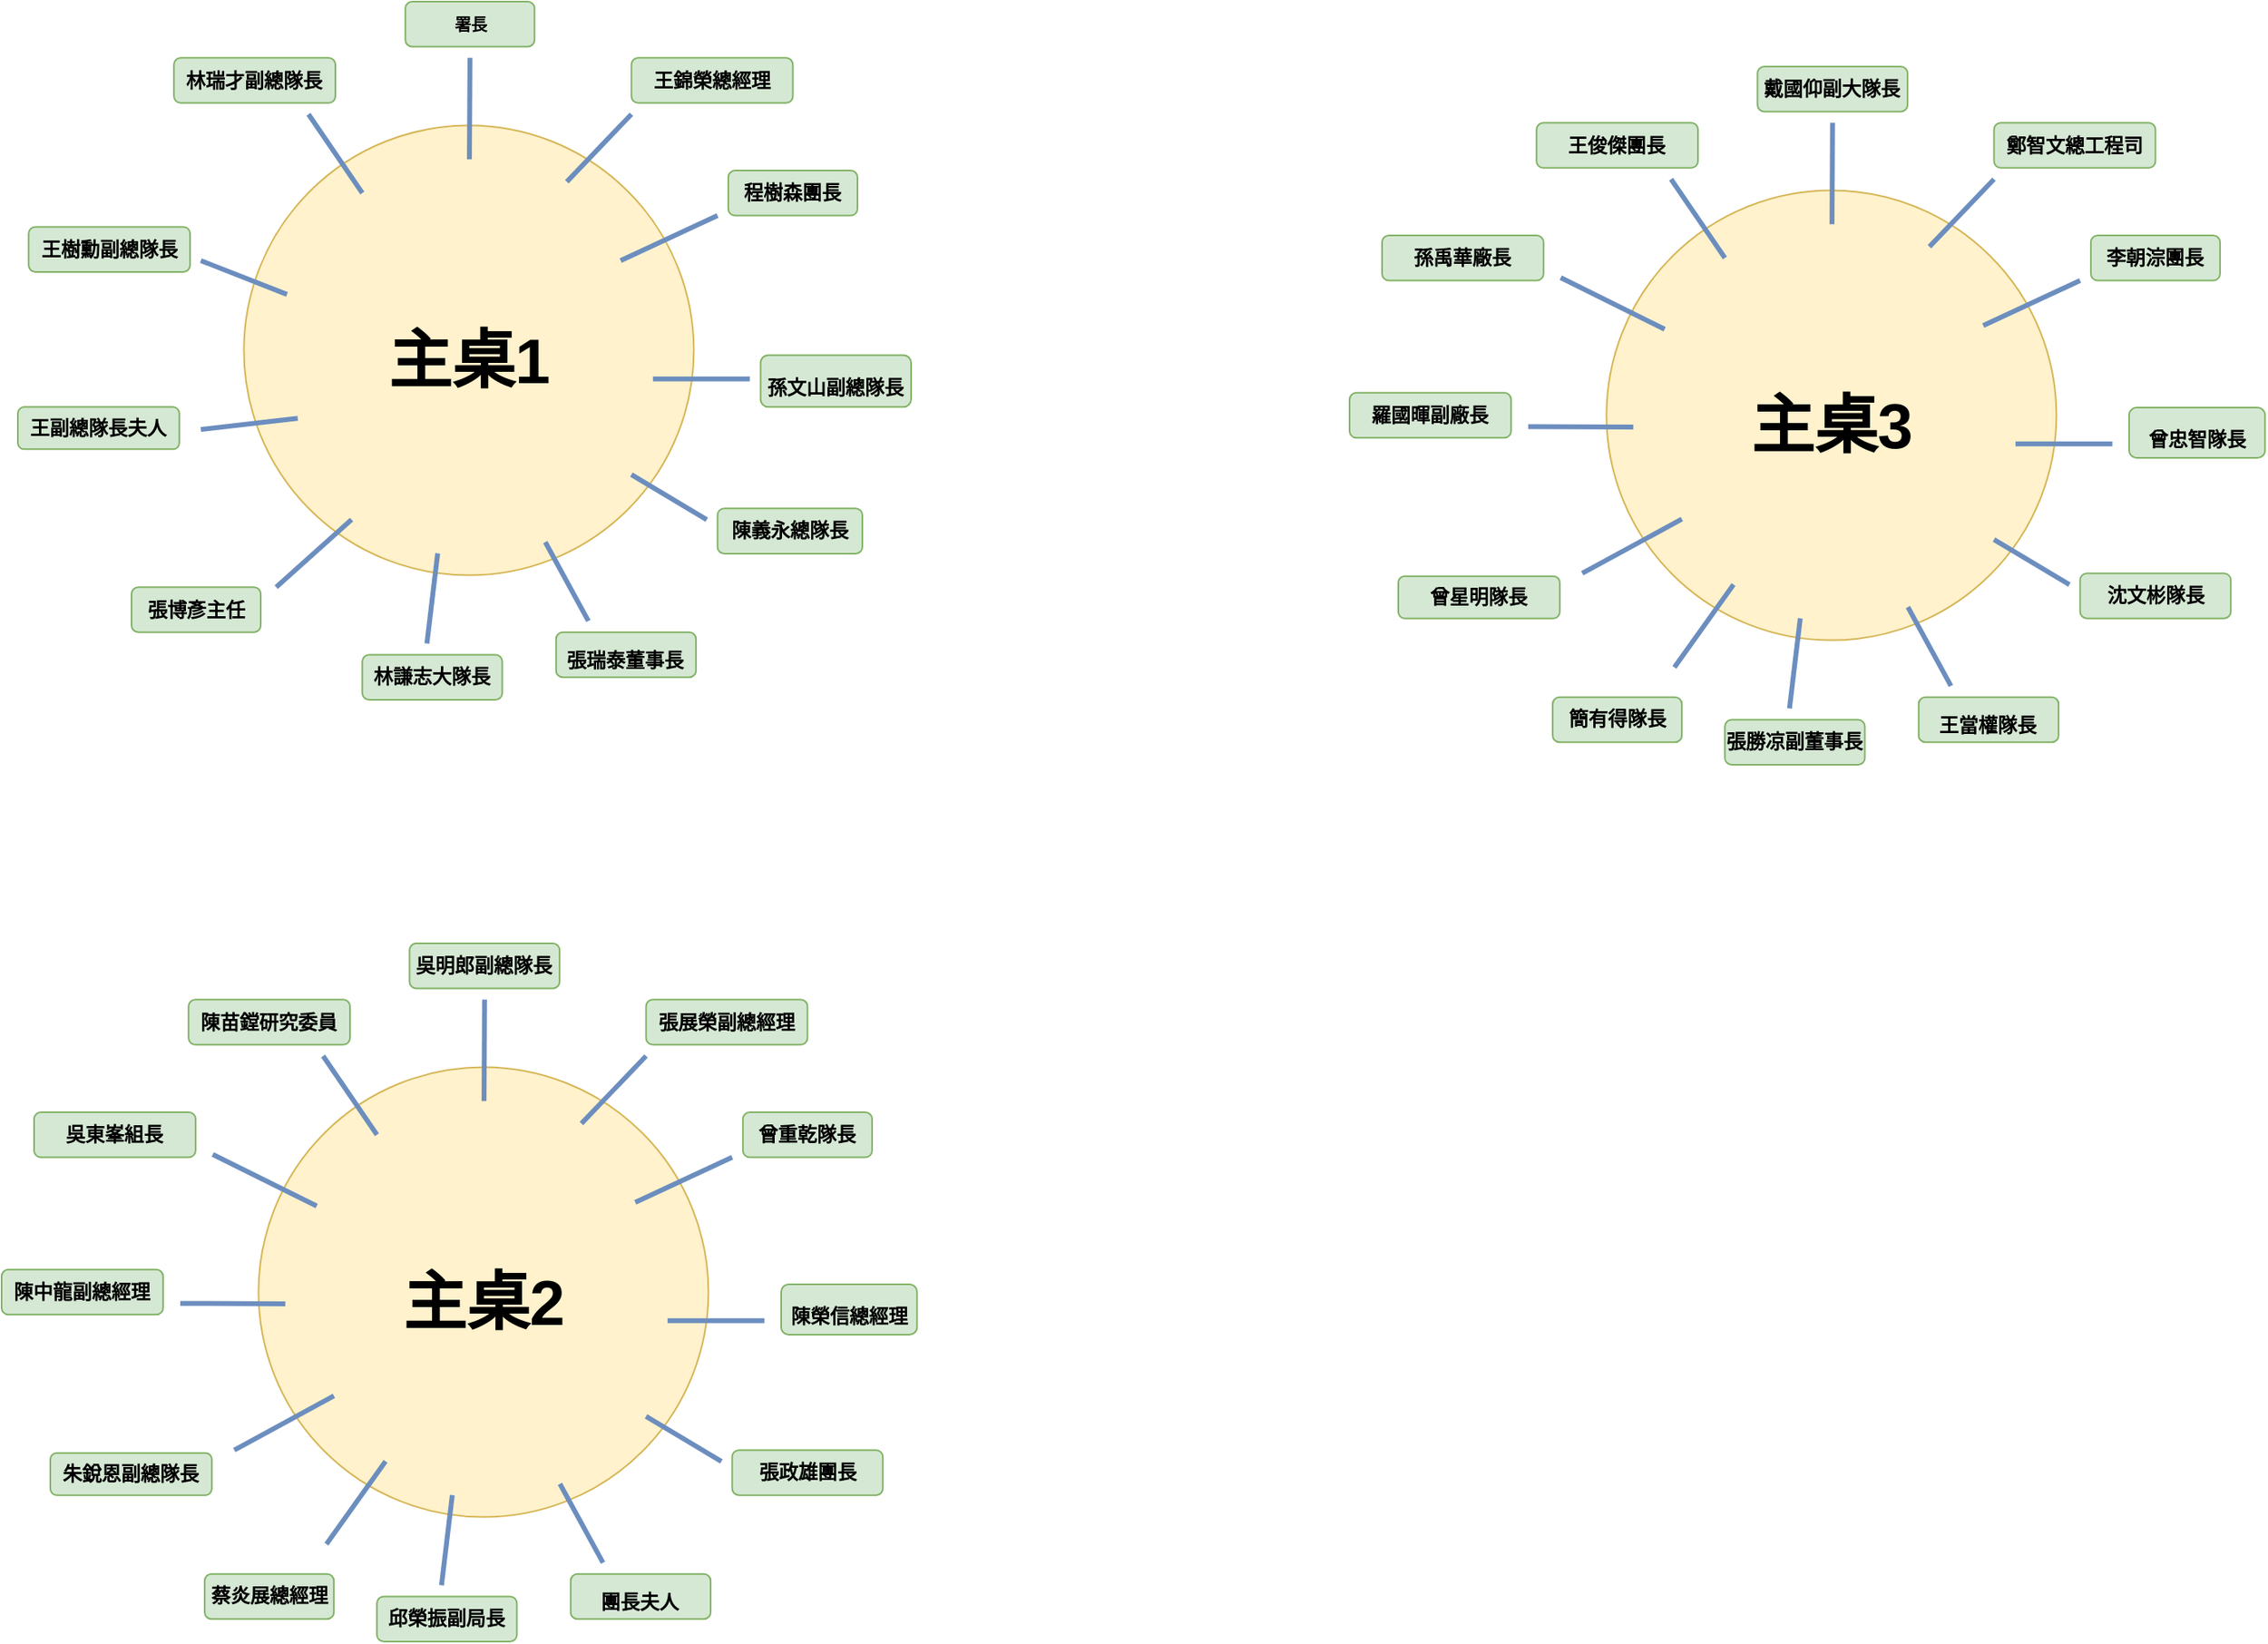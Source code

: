 <mxfile version="22.1.5" type="github">
  <diagram name="第 1 页" id="zIkm_kwkeSsWBi_6jVLn">
    <mxGraphModel dx="840" dy="424" grid="1" gridSize="10" guides="1" tooltips="1" connect="1" arrows="1" fold="1" page="1" pageScale="1" pageWidth="827" pageHeight="1169" math="0" shadow="0">
      <root>
        <mxCell id="0" />
        <mxCell id="1" parent="0" />
        <mxCell id="lPQC2rM-4CPMEgeC-o3D-116" value="" style="group" vertex="1" connectable="0" parent="1">
          <mxGeometry x="130" y="20" width="550.0" height="430" as="geometry" />
        </mxCell>
        <mxCell id="lPQC2rM-4CPMEgeC-o3D-1" value="" style="ellipse;whiteSpace=wrap;html=1;aspect=fixed;fillColor=#fff2cc;strokeColor=#d6b656;" vertex="1" parent="lPQC2rM-4CPMEgeC-o3D-116">
          <mxGeometry x="139.186" y="76.29" width="277.021" height="277.021" as="geometry" />
        </mxCell>
        <mxCell id="lPQC2rM-4CPMEgeC-o3D-2" value="" style="endArrow=none;html=1;rounded=0;strokeWidth=3;fillColor=#dae8fc;strokeColor=#6c8ebf;" edge="1" parent="lPQC2rM-4CPMEgeC-o3D-116">
          <mxGeometry width="50" height="50" relative="1" as="geometry">
            <mxPoint x="338.023" y="110.968" as="sourcePoint" />
            <mxPoint x="377.791" y="69.355" as="targetPoint" />
          </mxGeometry>
        </mxCell>
        <mxCell id="lPQC2rM-4CPMEgeC-o3D-3" value="" style="endArrow=none;html=1;rounded=0;strokeWidth=3;fillColor=#dae8fc;strokeColor=#6c8ebf;" edge="1" parent="lPQC2rM-4CPMEgeC-o3D-116">
          <mxGeometry width="50" height="50" relative="1" as="geometry">
            <mxPoint x="278.041" y="97.097" as="sourcePoint" />
            <mxPoint x="278.372" y="34.677" as="targetPoint" />
          </mxGeometry>
        </mxCell>
        <mxCell id="lPQC2rM-4CPMEgeC-o3D-4" value="" style="endArrow=none;html=1;rounded=0;strokeWidth=3;fillColor=#dae8fc;strokeColor=#6c8ebf;" edge="1" parent="lPQC2rM-4CPMEgeC-o3D-116">
          <mxGeometry width="50" height="50" relative="1" as="geometry">
            <mxPoint x="371.163" y="159.516" as="sourcePoint" />
            <mxPoint x="430.814" y="131.774" as="targetPoint" />
          </mxGeometry>
        </mxCell>
        <mxCell id="lPQC2rM-4CPMEgeC-o3D-5" value="" style="endArrow=none;html=1;rounded=0;strokeWidth=3;fillColor=#dae8fc;strokeColor=#6c8ebf;" edge="1" parent="lPQC2rM-4CPMEgeC-o3D-116">
          <mxGeometry width="50" height="50" relative="1" as="geometry">
            <mxPoint x="205.465" y="319.032" as="sourcePoint" />
            <mxPoint x="159.07" y="360.645" as="targetPoint" />
          </mxGeometry>
        </mxCell>
        <mxCell id="lPQC2rM-4CPMEgeC-o3D-6" value="" style="endArrow=none;html=1;rounded=0;strokeWidth=3;fillColor=#dae8fc;strokeColor=#6c8ebf;" edge="1" parent="lPQC2rM-4CPMEgeC-o3D-116">
          <mxGeometry width="50" height="50" relative="1" as="geometry">
            <mxPoint x="112.674" y="159.516" as="sourcePoint" />
            <mxPoint x="165.698" y="180.323" as="targetPoint" />
          </mxGeometry>
        </mxCell>
        <mxCell id="lPQC2rM-4CPMEgeC-o3D-7" value="" style="endArrow=none;html=1;rounded=0;strokeWidth=3;fillColor=#dae8fc;strokeColor=#6c8ebf;" edge="1" parent="lPQC2rM-4CPMEgeC-o3D-116">
          <mxGeometry width="50" height="50" relative="1" as="geometry">
            <mxPoint x="178.953" y="69.355" as="sourcePoint" />
            <mxPoint x="212.093" y="117.903" as="targetPoint" />
          </mxGeometry>
        </mxCell>
        <mxCell id="lPQC2rM-4CPMEgeC-o3D-8" value="" style="endArrow=none;html=1;rounded=0;strokeWidth=3;fillColor=#dae8fc;strokeColor=#6c8ebf;" edge="1" parent="lPQC2rM-4CPMEgeC-o3D-116">
          <mxGeometry width="50" height="50" relative="1" as="geometry">
            <mxPoint x="172.326" y="256.613" as="sourcePoint" />
            <mxPoint x="112.674" y="263.548" as="targetPoint" />
          </mxGeometry>
        </mxCell>
        <mxCell id="lPQC2rM-4CPMEgeC-o3D-9" value="" style="endArrow=none;html=1;rounded=0;strokeWidth=3;fillColor=#dae8fc;strokeColor=#6c8ebf;" edge="1" parent="lPQC2rM-4CPMEgeC-o3D-116">
          <mxGeometry width="50" height="50" relative="1" as="geometry">
            <mxPoint x="391.047" y="232.339" as="sourcePoint" />
            <mxPoint x="450.698" y="232.339" as="targetPoint" />
          </mxGeometry>
        </mxCell>
        <mxCell id="lPQC2rM-4CPMEgeC-o3D-10" value="" style="endArrow=none;html=1;rounded=0;strokeWidth=3;fillColor=#dae8fc;strokeColor=#6c8ebf;" edge="1" parent="lPQC2rM-4CPMEgeC-o3D-116">
          <mxGeometry width="50" height="50" relative="1" as="geometry">
            <mxPoint x="377.791" y="291.29" as="sourcePoint" />
            <mxPoint x="424.186" y="319.032" as="targetPoint" />
          </mxGeometry>
        </mxCell>
        <mxCell id="lPQC2rM-4CPMEgeC-o3D-11" value="" style="endArrow=none;html=1;rounded=0;strokeWidth=3;fillColor=#dae8fc;strokeColor=#6c8ebf;" edge="1" parent="lPQC2rM-4CPMEgeC-o3D-116">
          <mxGeometry width="50" height="50" relative="1" as="geometry">
            <mxPoint x="324.767" y="332.903" as="sourcePoint" />
            <mxPoint x="351.279" y="381.452" as="targetPoint" />
          </mxGeometry>
        </mxCell>
        <mxCell id="lPQC2rM-4CPMEgeC-o3D-12" value="" style="endArrow=none;html=1;rounded=0;strokeWidth=3;fillColor=#dae8fc;strokeColor=#6c8ebf;" edge="1" parent="lPQC2rM-4CPMEgeC-o3D-116">
          <mxGeometry width="50" height="50" relative="1" as="geometry">
            <mxPoint x="258.488" y="339.839" as="sourcePoint" />
            <mxPoint x="251.86" y="395.323" as="targetPoint" />
          </mxGeometry>
        </mxCell>
        <mxCell id="lPQC2rM-4CPMEgeC-o3D-20" value="&lt;b&gt;&lt;font style=&quot;font-size: 39px;&quot;&gt;主桌1&lt;/font&gt;&lt;/b&gt;" style="text;html=1;strokeColor=none;fillColor=none;align=center;verticalAlign=middle;whiteSpace=wrap;rounded=0;" vertex="1" parent="lPQC2rM-4CPMEgeC-o3D-116">
          <mxGeometry x="225.349" y="202.863" width="106.047" height="38.145" as="geometry" />
        </mxCell>
        <mxCell id="lPQC2rM-4CPMEgeC-o3D-74" value="&lt;font size=&quot;1&quot; style=&quot;&quot;&gt;&lt;b style=&quot;&quot;&gt;署長&lt;/b&gt;&lt;/font&gt;" style="text;html=1;strokeColor=#82b366;fillColor=#d5e8d4;align=center;verticalAlign=middle;whiteSpace=wrap;rounded=1;" vertex="1" parent="lPQC2rM-4CPMEgeC-o3D-116">
          <mxGeometry x="238.605" width="79.535" height="27.742" as="geometry" />
        </mxCell>
        <mxCell id="lPQC2rM-4CPMEgeC-o3D-76" value="&lt;b&gt;&lt;font style=&quot;font-size: 12px;&quot;&gt;林謙志大隊長&lt;/font&gt;&lt;/b&gt;" style="text;html=1;strokeColor=#82b366;fillColor=#d5e8d4;align=center;verticalAlign=middle;whiteSpace=wrap;rounded=1;" vertex="1" parent="lPQC2rM-4CPMEgeC-o3D-116">
          <mxGeometry x="212.093" y="402.258" width="86.163" height="27.742" as="geometry" />
        </mxCell>
        <mxCell id="lPQC2rM-4CPMEgeC-o3D-77" value="&lt;b&gt;&lt;font style=&quot;font-size: 12px;&quot;&gt;張博彥主任&lt;/font&gt;&lt;/b&gt;" style="text;html=1;strokeColor=#82b366;fillColor=#d5e8d4;align=center;verticalAlign=middle;whiteSpace=wrap;rounded=1;" vertex="1" parent="lPQC2rM-4CPMEgeC-o3D-116">
          <mxGeometry x="69.997" y="360.641" width="79.535" height="27.742" as="geometry" />
        </mxCell>
        <mxCell id="lPQC2rM-4CPMEgeC-o3D-78" value="&lt;b&gt;&lt;font style=&quot;font-size: 12px;&quot;&gt;王副總隊長夫人&lt;/font&gt;&lt;/b&gt;" style="text;html=1;strokeColor=#82b366;fillColor=#d5e8d4;align=center;verticalAlign=middle;whiteSpace=wrap;rounded=1;" vertex="1" parent="lPQC2rM-4CPMEgeC-o3D-116">
          <mxGeometry y="249.677" width="99.419" height="26.008" as="geometry" />
        </mxCell>
        <mxCell id="lPQC2rM-4CPMEgeC-o3D-79" value="&lt;b&gt;&lt;font style=&quot;font-size: 12px;&quot;&gt;王樹勳副總隊長&lt;/font&gt;&lt;/b&gt;" style="text;html=1;strokeColor=#82b366;fillColor=#d5e8d4;align=center;verticalAlign=middle;whiteSpace=wrap;rounded=1;" vertex="1" parent="lPQC2rM-4CPMEgeC-o3D-116">
          <mxGeometry x="6.628" y="138.71" width="99.419" height="27.742" as="geometry" />
        </mxCell>
        <mxCell id="lPQC2rM-4CPMEgeC-o3D-80" value="&lt;b&gt;&lt;font style=&quot;font-size: 12px;&quot;&gt;林瑞才副總隊長&lt;/font&gt;&lt;/b&gt;" style="text;html=1;strokeColor=#82b366;fillColor=#d5e8d4;align=center;verticalAlign=middle;whiteSpace=wrap;rounded=1;" vertex="1" parent="lPQC2rM-4CPMEgeC-o3D-116">
          <mxGeometry x="96.105" y="34.677" width="99.419" height="27.742" as="geometry" />
        </mxCell>
        <mxCell id="lPQC2rM-4CPMEgeC-o3D-81" value="&lt;b style=&quot;&quot;&gt;&lt;font style=&quot;font-size: 12px;&quot;&gt;張瑞泰董事長&lt;/font&gt;&lt;/b&gt;" style="text;html=1;strokeColor=#82b366;fillColor=#d5e8d4;align=center;verticalAlign=middle;whiteSpace=wrap;rounded=1;fontSize=20;" vertex="1" parent="lPQC2rM-4CPMEgeC-o3D-116">
          <mxGeometry x="331.395" y="388.387" width="86.163" height="27.742" as="geometry" />
        </mxCell>
        <mxCell id="lPQC2rM-4CPMEgeC-o3D-82" value="&lt;b&gt;&lt;font style=&quot;font-size: 12px;&quot;&gt;陳義永總隊長&lt;/font&gt;&lt;/b&gt;" style="text;html=1;strokeColor=#82b366;fillColor=#d5e8d4;align=center;verticalAlign=middle;whiteSpace=wrap;rounded=1;" vertex="1" parent="lPQC2rM-4CPMEgeC-o3D-116">
          <mxGeometry x="430.81" y="312.1" width="89.19" height="27.9" as="geometry" />
        </mxCell>
        <mxCell id="lPQC2rM-4CPMEgeC-o3D-83" value="&lt;b&gt;&lt;font style=&quot;font-size: 12px;&quot;&gt;王錦榮總經理&lt;/font&gt;&lt;/b&gt;" style="text;html=1;strokeColor=#82b366;fillColor=#d5e8d4;align=center;verticalAlign=middle;whiteSpace=wrap;rounded=1;" vertex="1" parent="lPQC2rM-4CPMEgeC-o3D-116">
          <mxGeometry x="377.791" y="34.677" width="99.419" height="27.742" as="geometry" />
        </mxCell>
        <mxCell id="lPQC2rM-4CPMEgeC-o3D-84" value="&lt;b&gt;&lt;font style=&quot;font-size: 12px;&quot;&gt;程樹森團長&lt;/font&gt;&lt;/b&gt;" style="text;html=1;strokeColor=#82b366;fillColor=#d5e8d4;align=center;verticalAlign=middle;whiteSpace=wrap;rounded=1;" vertex="1" parent="lPQC2rM-4CPMEgeC-o3D-116">
          <mxGeometry x="437.442" y="104.032" width="79.535" height="27.742" as="geometry" />
        </mxCell>
        <mxCell id="lPQC2rM-4CPMEgeC-o3D-85" value="&lt;b style=&quot;&quot;&gt;&lt;font style=&quot;font-size: 12px;&quot;&gt;孫文山副總隊長&lt;/font&gt;&lt;/b&gt;" style="text;html=1;strokeColor=#82b366;fillColor=#d5e8d4;align=center;verticalAlign=middle;whiteSpace=wrap;rounded=1;fontSize=23;" vertex="1" parent="lPQC2rM-4CPMEgeC-o3D-116">
          <mxGeometry x="457.33" y="217.74" width="92.67" height="31.94" as="geometry" />
        </mxCell>
        <mxCell id="lPQC2rM-4CPMEgeC-o3D-117" value="" style="group" vertex="1" connectable="0" parent="1">
          <mxGeometry x="119.998" y="600" width="563.672" height="430" as="geometry" />
        </mxCell>
        <mxCell id="lPQC2rM-4CPMEgeC-o3D-89" value="" style="ellipse;whiteSpace=wrap;html=1;aspect=fixed;fillColor=#fff2cc;strokeColor=#d6b656;" vertex="1" parent="lPQC2rM-4CPMEgeC-o3D-117">
          <mxGeometry x="158.188" y="76.29" width="277.021" height="277.021" as="geometry" />
        </mxCell>
        <mxCell id="lPQC2rM-4CPMEgeC-o3D-90" value="" style="endArrow=none;html=1;rounded=0;strokeWidth=3;fillColor=#dae8fc;strokeColor=#6c8ebf;" edge="1" parent="lPQC2rM-4CPMEgeC-o3D-117">
          <mxGeometry width="50" height="50" relative="1" as="geometry">
            <mxPoint x="357.025" y="110.968" as="sourcePoint" />
            <mxPoint x="396.793" y="69.355" as="targetPoint" />
          </mxGeometry>
        </mxCell>
        <mxCell id="lPQC2rM-4CPMEgeC-o3D-91" value="" style="endArrow=none;html=1;rounded=0;strokeWidth=3;fillColor=#dae8fc;strokeColor=#6c8ebf;" edge="1" parent="lPQC2rM-4CPMEgeC-o3D-117">
          <mxGeometry width="50" height="50" relative="1" as="geometry">
            <mxPoint x="297.043" y="97.097" as="sourcePoint" />
            <mxPoint x="297.374" y="34.677" as="targetPoint" />
          </mxGeometry>
        </mxCell>
        <mxCell id="lPQC2rM-4CPMEgeC-o3D-92" value="" style="endArrow=none;html=1;rounded=0;strokeWidth=3;fillColor=#dae8fc;strokeColor=#6c8ebf;" edge="1" parent="lPQC2rM-4CPMEgeC-o3D-117">
          <mxGeometry width="50" height="50" relative="1" as="geometry">
            <mxPoint x="390.165" y="159.516" as="sourcePoint" />
            <mxPoint x="449.816" y="131.774" as="targetPoint" />
          </mxGeometry>
        </mxCell>
        <mxCell id="lPQC2rM-4CPMEgeC-o3D-93" value="" style="endArrow=none;html=1;rounded=0;strokeWidth=3;fillColor=#dae8fc;strokeColor=#6c8ebf;" edge="1" parent="lPQC2rM-4CPMEgeC-o3D-117">
          <mxGeometry width="50" height="50" relative="1" as="geometry">
            <mxPoint x="236.397" y="319.032" as="sourcePoint" />
            <mxPoint x="200.002" y="370" as="targetPoint" />
          </mxGeometry>
        </mxCell>
        <mxCell id="lPQC2rM-4CPMEgeC-o3D-94" value="" style="endArrow=none;html=1;rounded=0;strokeWidth=3;fillColor=#dae8fc;strokeColor=#6c8ebf;" edge="1" parent="lPQC2rM-4CPMEgeC-o3D-117">
          <mxGeometry width="50" height="50" relative="1" as="geometry">
            <mxPoint x="110.002" y="221.7" as="sourcePoint" />
            <mxPoint x="174.7" y="222.023" as="targetPoint" />
          </mxGeometry>
        </mxCell>
        <mxCell id="lPQC2rM-4CPMEgeC-o3D-95" value="" style="endArrow=none;html=1;rounded=0;strokeWidth=3;fillColor=#dae8fc;strokeColor=#6c8ebf;" edge="1" parent="lPQC2rM-4CPMEgeC-o3D-117">
          <mxGeometry width="50" height="50" relative="1" as="geometry">
            <mxPoint x="197.956" y="69.355" as="sourcePoint" />
            <mxPoint x="231.095" y="117.903" as="targetPoint" />
          </mxGeometry>
        </mxCell>
        <mxCell id="lPQC2rM-4CPMEgeC-o3D-96" value="" style="endArrow=none;html=1;rounded=0;strokeWidth=3;fillColor=#dae8fc;strokeColor=#6c8ebf;" edge="1" parent="lPQC2rM-4CPMEgeC-o3D-117">
          <mxGeometry width="50" height="50" relative="1" as="geometry">
            <mxPoint x="204.588" y="278.713" as="sourcePoint" />
            <mxPoint x="143.262" y="312.1" as="targetPoint" />
          </mxGeometry>
        </mxCell>
        <mxCell id="lPQC2rM-4CPMEgeC-o3D-97" value="" style="endArrow=none;html=1;rounded=0;strokeWidth=3;fillColor=#dae8fc;strokeColor=#6c8ebf;" edge="1" parent="lPQC2rM-4CPMEgeC-o3D-117">
          <mxGeometry width="50" height="50" relative="1" as="geometry">
            <mxPoint x="410.049" y="232.339" as="sourcePoint" />
            <mxPoint x="469.7" y="232.339" as="targetPoint" />
          </mxGeometry>
        </mxCell>
        <mxCell id="lPQC2rM-4CPMEgeC-o3D-98" value="" style="endArrow=none;html=1;rounded=0;strokeWidth=3;fillColor=#dae8fc;strokeColor=#6c8ebf;" edge="1" parent="lPQC2rM-4CPMEgeC-o3D-117">
          <mxGeometry width="50" height="50" relative="1" as="geometry">
            <mxPoint x="396.793" y="291.29" as="sourcePoint" />
            <mxPoint x="443.188" y="319.032" as="targetPoint" />
          </mxGeometry>
        </mxCell>
        <mxCell id="lPQC2rM-4CPMEgeC-o3D-99" value="" style="endArrow=none;html=1;rounded=0;strokeWidth=3;fillColor=#dae8fc;strokeColor=#6c8ebf;" edge="1" parent="lPQC2rM-4CPMEgeC-o3D-117">
          <mxGeometry width="50" height="50" relative="1" as="geometry">
            <mxPoint x="343.77" y="332.903" as="sourcePoint" />
            <mxPoint x="370.281" y="381.452" as="targetPoint" />
          </mxGeometry>
        </mxCell>
        <mxCell id="lPQC2rM-4CPMEgeC-o3D-100" value="" style="endArrow=none;html=1;rounded=0;strokeWidth=3;fillColor=#dae8fc;strokeColor=#6c8ebf;" edge="1" parent="lPQC2rM-4CPMEgeC-o3D-117">
          <mxGeometry width="50" height="50" relative="1" as="geometry">
            <mxPoint x="277.49" y="339.839" as="sourcePoint" />
            <mxPoint x="270.863" y="395.323" as="targetPoint" />
          </mxGeometry>
        </mxCell>
        <mxCell id="lPQC2rM-4CPMEgeC-o3D-101" value="&lt;b&gt;&lt;font style=&quot;font-size: 39px;&quot;&gt;主桌2&lt;/font&gt;&lt;/b&gt;" style="text;html=1;strokeColor=none;fillColor=none;align=center;verticalAlign=middle;whiteSpace=wrap;rounded=0;" vertex="1" parent="lPQC2rM-4CPMEgeC-o3D-117">
          <mxGeometry x="244.351" y="202.863" width="106.047" height="38.145" as="geometry" />
        </mxCell>
        <mxCell id="lPQC2rM-4CPMEgeC-o3D-102" value="&lt;b&gt;吳明郎副總隊長&lt;/b&gt;" style="text;html=1;strokeColor=#82b366;fillColor=#d5e8d4;align=center;verticalAlign=middle;whiteSpace=wrap;rounded=1;" vertex="1" parent="lPQC2rM-4CPMEgeC-o3D-117">
          <mxGeometry x="251.172" width="92.4" height="27.74" as="geometry" />
        </mxCell>
        <mxCell id="lPQC2rM-4CPMEgeC-o3D-103" value="&lt;b&gt;邱榮振副局長&lt;/b&gt;" style="text;html=1;strokeColor=#82b366;fillColor=#d5e8d4;align=center;verticalAlign=middle;whiteSpace=wrap;rounded=1;" vertex="1" parent="lPQC2rM-4CPMEgeC-o3D-117">
          <mxGeometry x="231.095" y="402.258" width="86.163" height="27.742" as="geometry" />
        </mxCell>
        <mxCell id="lPQC2rM-4CPMEgeC-o3D-104" value="&lt;b&gt;蔡炎展總經理&lt;/b&gt;" style="text;html=1;strokeColor=#82b366;fillColor=#d5e8d4;align=center;verticalAlign=middle;whiteSpace=wrap;rounded=1;" vertex="1" parent="lPQC2rM-4CPMEgeC-o3D-117">
          <mxGeometry x="125.049" y="388.391" width="79.535" height="27.742" as="geometry" />
        </mxCell>
        <mxCell id="lPQC2rM-4CPMEgeC-o3D-105" value="&lt;b&gt;朱銳恩副總隊長&lt;/b&gt;" style="text;html=1;strokeColor=#82b366;fillColor=#d5e8d4;align=center;verticalAlign=middle;whiteSpace=wrap;rounded=1;" vertex="1" parent="lPQC2rM-4CPMEgeC-o3D-117">
          <mxGeometry x="30.002" y="313.827" width="99.419" height="26.008" as="geometry" />
        </mxCell>
        <mxCell id="lPQC2rM-4CPMEgeC-o3D-106" value="&lt;b&gt;陳中龍副總經理&lt;/b&gt;" style="text;html=1;strokeColor=#82b366;fillColor=#d5e8d4;align=center;verticalAlign=middle;whiteSpace=wrap;rounded=1;" vertex="1" parent="lPQC2rM-4CPMEgeC-o3D-117">
          <mxGeometry y="200.93" width="99.419" height="27.742" as="geometry" />
        </mxCell>
        <mxCell id="lPQC2rM-4CPMEgeC-o3D-107" value="&lt;b&gt;陳苗鏜研究委員&lt;/b&gt;" style="text;html=1;strokeColor=#82b366;fillColor=#d5e8d4;align=center;verticalAlign=middle;whiteSpace=wrap;rounded=1;" vertex="1" parent="lPQC2rM-4CPMEgeC-o3D-117">
          <mxGeometry x="115.107" y="34.677" width="99.419" height="27.742" as="geometry" />
        </mxCell>
        <mxCell id="lPQC2rM-4CPMEgeC-o3D-108" value="&lt;b&gt;&lt;font style=&quot;font-size: 12px;&quot;&gt;團長夫人&lt;/font&gt;&lt;/b&gt;" style="text;html=1;strokeColor=#82b366;fillColor=#d5e8d4;align=center;verticalAlign=middle;whiteSpace=wrap;rounded=1;fontSize=20;" vertex="1" parent="lPQC2rM-4CPMEgeC-o3D-117">
          <mxGeometry x="350.397" y="388.387" width="86.163" height="27.742" as="geometry" />
        </mxCell>
        <mxCell id="lPQC2rM-4CPMEgeC-o3D-109" value="&lt;b&gt;張政雄團長&lt;/b&gt;" style="text;html=1;strokeColor=#82b366;fillColor=#d5e8d4;align=center;verticalAlign=middle;whiteSpace=wrap;rounded=1;" vertex="1" parent="lPQC2rM-4CPMEgeC-o3D-117">
          <mxGeometry x="449.816" y="312.097" width="92.791" height="27.742" as="geometry" />
        </mxCell>
        <mxCell id="lPQC2rM-4CPMEgeC-o3D-110" value="&lt;b&gt;張展榮副總經理&lt;/b&gt;" style="text;html=1;strokeColor=#82b366;fillColor=#d5e8d4;align=center;verticalAlign=middle;whiteSpace=wrap;rounded=1;" vertex="1" parent="lPQC2rM-4CPMEgeC-o3D-117">
          <mxGeometry x="396.793" y="34.677" width="99.419" height="27.742" as="geometry" />
        </mxCell>
        <mxCell id="lPQC2rM-4CPMEgeC-o3D-111" value="&lt;b&gt;曾重乾隊長&lt;/b&gt;" style="text;html=1;strokeColor=#82b366;fillColor=#d5e8d4;align=center;verticalAlign=middle;whiteSpace=wrap;rounded=1;" vertex="1" parent="lPQC2rM-4CPMEgeC-o3D-117">
          <mxGeometry x="456.444" y="104.032" width="79.535" height="27.742" as="geometry" />
        </mxCell>
        <mxCell id="lPQC2rM-4CPMEgeC-o3D-112" value="&lt;b&gt;&lt;font style=&quot;font-size: 12px;&quot;&gt;陳榮信總經理&lt;/font&gt;&lt;/b&gt;" style="text;html=1;strokeColor=#82b366;fillColor=#d5e8d4;align=center;verticalAlign=middle;whiteSpace=wrap;rounded=1;fontSize=23;" vertex="1" parent="lPQC2rM-4CPMEgeC-o3D-117">
          <mxGeometry x="480" y="210" width="83.67" height="31.01" as="geometry" />
        </mxCell>
        <mxCell id="lPQC2rM-4CPMEgeC-o3D-114" value="" style="endArrow=none;html=1;rounded=0;strokeWidth=3;fillColor=#dae8fc;strokeColor=#6c8ebf;" edge="1" parent="lPQC2rM-4CPMEgeC-o3D-117">
          <mxGeometry width="50" height="50" relative="1" as="geometry">
            <mxPoint x="130.002" y="130" as="sourcePoint" />
            <mxPoint x="194.002" y="161.77" as="targetPoint" />
          </mxGeometry>
        </mxCell>
        <mxCell id="lPQC2rM-4CPMEgeC-o3D-115" value="&lt;b&gt;吳東峯組長&lt;/b&gt;" style="text;html=1;strokeColor=#82b366;fillColor=#d5e8d4;align=center;verticalAlign=middle;whiteSpace=wrap;rounded=1;" vertex="1" parent="lPQC2rM-4CPMEgeC-o3D-117">
          <mxGeometry x="20.007" y="104.027" width="99.419" height="27.742" as="geometry" />
        </mxCell>
        <mxCell id="lPQC2rM-4CPMEgeC-o3D-147" value="" style="group" vertex="1" connectable="0" parent="1">
          <mxGeometry x="949.998" y="60" width="563.672" height="430" as="geometry" />
        </mxCell>
        <mxCell id="lPQC2rM-4CPMEgeC-o3D-148" value="" style="ellipse;whiteSpace=wrap;html=1;aspect=fixed;fillColor=#fff2cc;strokeColor=#d6b656;" vertex="1" parent="lPQC2rM-4CPMEgeC-o3D-147">
          <mxGeometry x="158.188" y="76.29" width="277.021" height="277.021" as="geometry" />
        </mxCell>
        <mxCell id="lPQC2rM-4CPMEgeC-o3D-149" value="" style="endArrow=none;html=1;rounded=0;strokeWidth=3;fillColor=#dae8fc;strokeColor=#6c8ebf;" edge="1" parent="lPQC2rM-4CPMEgeC-o3D-147">
          <mxGeometry width="50" height="50" relative="1" as="geometry">
            <mxPoint x="357.025" y="110.968" as="sourcePoint" />
            <mxPoint x="396.793" y="69.355" as="targetPoint" />
          </mxGeometry>
        </mxCell>
        <mxCell id="lPQC2rM-4CPMEgeC-o3D-150" value="" style="endArrow=none;html=1;rounded=0;strokeWidth=3;fillColor=#dae8fc;strokeColor=#6c8ebf;" edge="1" parent="lPQC2rM-4CPMEgeC-o3D-147">
          <mxGeometry width="50" height="50" relative="1" as="geometry">
            <mxPoint x="297.043" y="97.097" as="sourcePoint" />
            <mxPoint x="297.374" y="34.677" as="targetPoint" />
          </mxGeometry>
        </mxCell>
        <mxCell id="lPQC2rM-4CPMEgeC-o3D-151" value="" style="endArrow=none;html=1;rounded=0;strokeWidth=3;fillColor=#dae8fc;strokeColor=#6c8ebf;" edge="1" parent="lPQC2rM-4CPMEgeC-o3D-147">
          <mxGeometry width="50" height="50" relative="1" as="geometry">
            <mxPoint x="390.165" y="159.516" as="sourcePoint" />
            <mxPoint x="449.816" y="131.774" as="targetPoint" />
          </mxGeometry>
        </mxCell>
        <mxCell id="lPQC2rM-4CPMEgeC-o3D-152" value="" style="endArrow=none;html=1;rounded=0;strokeWidth=3;fillColor=#dae8fc;strokeColor=#6c8ebf;" edge="1" parent="lPQC2rM-4CPMEgeC-o3D-147">
          <mxGeometry width="50" height="50" relative="1" as="geometry">
            <mxPoint x="236.397" y="319.032" as="sourcePoint" />
            <mxPoint x="200.002" y="370" as="targetPoint" />
          </mxGeometry>
        </mxCell>
        <mxCell id="lPQC2rM-4CPMEgeC-o3D-153" value="" style="endArrow=none;html=1;rounded=0;strokeWidth=3;fillColor=#dae8fc;strokeColor=#6c8ebf;" edge="1" parent="lPQC2rM-4CPMEgeC-o3D-147">
          <mxGeometry width="50" height="50" relative="1" as="geometry">
            <mxPoint x="110.002" y="221.7" as="sourcePoint" />
            <mxPoint x="174.7" y="222.023" as="targetPoint" />
          </mxGeometry>
        </mxCell>
        <mxCell id="lPQC2rM-4CPMEgeC-o3D-154" value="" style="endArrow=none;html=1;rounded=0;strokeWidth=3;fillColor=#dae8fc;strokeColor=#6c8ebf;" edge="1" parent="lPQC2rM-4CPMEgeC-o3D-147">
          <mxGeometry width="50" height="50" relative="1" as="geometry">
            <mxPoint x="197.956" y="69.355" as="sourcePoint" />
            <mxPoint x="231.095" y="117.903" as="targetPoint" />
          </mxGeometry>
        </mxCell>
        <mxCell id="lPQC2rM-4CPMEgeC-o3D-155" value="" style="endArrow=none;html=1;rounded=0;strokeWidth=3;fillColor=#dae8fc;strokeColor=#6c8ebf;" edge="1" parent="lPQC2rM-4CPMEgeC-o3D-147">
          <mxGeometry width="50" height="50" relative="1" as="geometry">
            <mxPoint x="204.588" y="278.713" as="sourcePoint" />
            <mxPoint x="143.262" y="312.1" as="targetPoint" />
          </mxGeometry>
        </mxCell>
        <mxCell id="lPQC2rM-4CPMEgeC-o3D-156" value="" style="endArrow=none;html=1;rounded=0;strokeWidth=3;fillColor=#dae8fc;strokeColor=#6c8ebf;" edge="1" parent="lPQC2rM-4CPMEgeC-o3D-147">
          <mxGeometry width="50" height="50" relative="1" as="geometry">
            <mxPoint x="410.049" y="232.339" as="sourcePoint" />
            <mxPoint x="469.7" y="232.339" as="targetPoint" />
          </mxGeometry>
        </mxCell>
        <mxCell id="lPQC2rM-4CPMEgeC-o3D-157" value="" style="endArrow=none;html=1;rounded=0;strokeWidth=3;fillColor=#dae8fc;strokeColor=#6c8ebf;" edge="1" parent="lPQC2rM-4CPMEgeC-o3D-147">
          <mxGeometry width="50" height="50" relative="1" as="geometry">
            <mxPoint x="396.793" y="291.29" as="sourcePoint" />
            <mxPoint x="443.188" y="319.032" as="targetPoint" />
          </mxGeometry>
        </mxCell>
        <mxCell id="lPQC2rM-4CPMEgeC-o3D-158" value="" style="endArrow=none;html=1;rounded=0;strokeWidth=3;fillColor=#dae8fc;strokeColor=#6c8ebf;" edge="1" parent="lPQC2rM-4CPMEgeC-o3D-147">
          <mxGeometry width="50" height="50" relative="1" as="geometry">
            <mxPoint x="343.77" y="332.903" as="sourcePoint" />
            <mxPoint x="370.281" y="381.452" as="targetPoint" />
          </mxGeometry>
        </mxCell>
        <mxCell id="lPQC2rM-4CPMEgeC-o3D-159" value="" style="endArrow=none;html=1;rounded=0;strokeWidth=3;fillColor=#dae8fc;strokeColor=#6c8ebf;" edge="1" parent="lPQC2rM-4CPMEgeC-o3D-147">
          <mxGeometry width="50" height="50" relative="1" as="geometry">
            <mxPoint x="277.49" y="339.839" as="sourcePoint" />
            <mxPoint x="270.863" y="395.323" as="targetPoint" />
          </mxGeometry>
        </mxCell>
        <mxCell id="lPQC2rM-4CPMEgeC-o3D-160" value="&lt;b&gt;&lt;font style=&quot;font-size: 39px;&quot;&gt;主桌3&lt;br&gt;&lt;/font&gt;&lt;/b&gt;" style="text;html=1;strokeColor=none;fillColor=none;align=center;verticalAlign=middle;whiteSpace=wrap;rounded=0;" vertex="1" parent="lPQC2rM-4CPMEgeC-o3D-147">
          <mxGeometry x="244.351" y="202.863" width="106.047" height="38.145" as="geometry" />
        </mxCell>
        <mxCell id="lPQC2rM-4CPMEgeC-o3D-161" value="&lt;b&gt;戴國仰副大隊長&lt;/b&gt;" style="text;html=1;strokeColor=#82b366;fillColor=#d5e8d4;align=center;verticalAlign=middle;whiteSpace=wrap;rounded=1;" vertex="1" parent="lPQC2rM-4CPMEgeC-o3D-147">
          <mxGeometry x="251.172" width="92.4" height="27.74" as="geometry" />
        </mxCell>
        <mxCell id="lPQC2rM-4CPMEgeC-o3D-162" value="&lt;b&gt;張勝凉副董事長&lt;/b&gt;" style="text;html=1;strokeColor=#82b366;fillColor=#d5e8d4;align=center;verticalAlign=middle;whiteSpace=wrap;rounded=1;" vertex="1" parent="lPQC2rM-4CPMEgeC-o3D-147">
          <mxGeometry x="231.095" y="402.258" width="86.163" height="27.742" as="geometry" />
        </mxCell>
        <mxCell id="lPQC2rM-4CPMEgeC-o3D-163" value="&lt;b&gt;簡有得隊長&lt;/b&gt;" style="text;html=1;strokeColor=#82b366;fillColor=#d5e8d4;align=center;verticalAlign=middle;whiteSpace=wrap;rounded=1;" vertex="1" parent="lPQC2rM-4CPMEgeC-o3D-147">
          <mxGeometry x="125.049" y="388.391" width="79.535" height="27.742" as="geometry" />
        </mxCell>
        <mxCell id="lPQC2rM-4CPMEgeC-o3D-164" value="&lt;b&gt;曾星明隊長&lt;/b&gt;" style="text;html=1;strokeColor=#82b366;fillColor=#d5e8d4;align=center;verticalAlign=middle;whiteSpace=wrap;rounded=1;" vertex="1" parent="lPQC2rM-4CPMEgeC-o3D-147">
          <mxGeometry x="30.002" y="313.827" width="99.419" height="26.008" as="geometry" />
        </mxCell>
        <mxCell id="lPQC2rM-4CPMEgeC-o3D-165" value="&lt;b&gt;羅國暉副廠長&lt;/b&gt;" style="text;html=1;strokeColor=#82b366;fillColor=#d5e8d4;align=center;verticalAlign=middle;whiteSpace=wrap;rounded=1;" vertex="1" parent="lPQC2rM-4CPMEgeC-o3D-147">
          <mxGeometry y="200.93" width="99.419" height="27.742" as="geometry" />
        </mxCell>
        <mxCell id="lPQC2rM-4CPMEgeC-o3D-166" value="&lt;b&gt;王俊傑團長&lt;/b&gt;" style="text;html=1;strokeColor=#82b366;fillColor=#d5e8d4;align=center;verticalAlign=middle;whiteSpace=wrap;rounded=1;" vertex="1" parent="lPQC2rM-4CPMEgeC-o3D-147">
          <mxGeometry x="115.107" y="34.677" width="99.419" height="27.742" as="geometry" />
        </mxCell>
        <mxCell id="lPQC2rM-4CPMEgeC-o3D-167" value="&lt;b style=&quot;font-size: 12px;&quot;&gt;王當權隊長&lt;/b&gt;" style="text;html=1;strokeColor=#82b366;fillColor=#d5e8d4;align=center;verticalAlign=middle;whiteSpace=wrap;rounded=1;fontSize=20;" vertex="1" parent="lPQC2rM-4CPMEgeC-o3D-147">
          <mxGeometry x="350.397" y="388.387" width="86.163" height="27.742" as="geometry" />
        </mxCell>
        <mxCell id="lPQC2rM-4CPMEgeC-o3D-168" value="&lt;b&gt;沈文彬隊長&lt;/b&gt;" style="text;html=1;strokeColor=#82b366;fillColor=#d5e8d4;align=center;verticalAlign=middle;whiteSpace=wrap;rounded=1;" vertex="1" parent="lPQC2rM-4CPMEgeC-o3D-147">
          <mxGeometry x="449.816" y="312.097" width="92.791" height="27.742" as="geometry" />
        </mxCell>
        <mxCell id="lPQC2rM-4CPMEgeC-o3D-169" value="&lt;b&gt;鄭智文總工程司&lt;/b&gt;" style="text;html=1;strokeColor=#82b366;fillColor=#d5e8d4;align=center;verticalAlign=middle;whiteSpace=wrap;rounded=1;" vertex="1" parent="lPQC2rM-4CPMEgeC-o3D-147">
          <mxGeometry x="396.793" y="34.677" width="99.419" height="27.742" as="geometry" />
        </mxCell>
        <mxCell id="lPQC2rM-4CPMEgeC-o3D-170" value="&lt;b&gt;李朝淙團長&lt;/b&gt;" style="text;html=1;strokeColor=#82b366;fillColor=#d5e8d4;align=center;verticalAlign=middle;whiteSpace=wrap;rounded=1;" vertex="1" parent="lPQC2rM-4CPMEgeC-o3D-147">
          <mxGeometry x="456.444" y="104.032" width="79.535" height="27.742" as="geometry" />
        </mxCell>
        <mxCell id="lPQC2rM-4CPMEgeC-o3D-171" value="&lt;b style=&quot;font-size: 12px;&quot;&gt;曾忠智隊長&lt;/b&gt;" style="text;html=1;strokeColor=#82b366;fillColor=#d5e8d4;align=center;verticalAlign=middle;whiteSpace=wrap;rounded=1;fontSize=23;" vertex="1" parent="lPQC2rM-4CPMEgeC-o3D-147">
          <mxGeometry x="480" y="210" width="83.67" height="31.01" as="geometry" />
        </mxCell>
        <mxCell id="lPQC2rM-4CPMEgeC-o3D-172" value="" style="endArrow=none;html=1;rounded=0;strokeWidth=3;fillColor=#dae8fc;strokeColor=#6c8ebf;" edge="1" parent="lPQC2rM-4CPMEgeC-o3D-147">
          <mxGeometry width="50" height="50" relative="1" as="geometry">
            <mxPoint x="130.002" y="130" as="sourcePoint" />
            <mxPoint x="194.002" y="161.77" as="targetPoint" />
          </mxGeometry>
        </mxCell>
        <mxCell id="lPQC2rM-4CPMEgeC-o3D-173" value="&lt;b&gt;孫禹華廠長&lt;/b&gt;" style="text;html=1;strokeColor=#82b366;fillColor=#d5e8d4;align=center;verticalAlign=middle;whiteSpace=wrap;rounded=1;" vertex="1" parent="lPQC2rM-4CPMEgeC-o3D-147">
          <mxGeometry x="20.007" y="104.027" width="99.419" height="27.742" as="geometry" />
        </mxCell>
      </root>
    </mxGraphModel>
  </diagram>
</mxfile>
